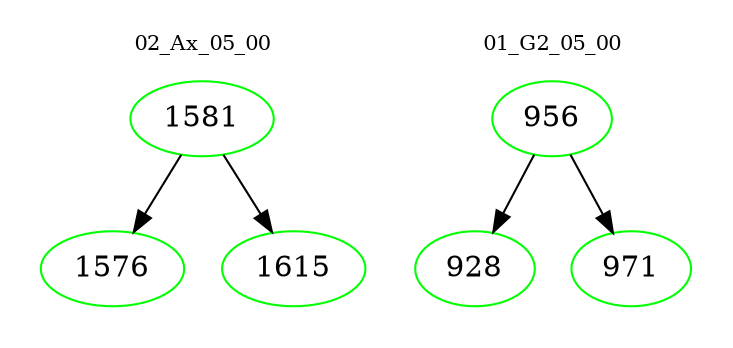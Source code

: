 digraph{
subgraph cluster_0 {
color = white
label = "02_Ax_05_00";
fontsize=10;
T0_1581 [label="1581", color="green"]
T0_1581 -> T0_1576 [color="black"]
T0_1576 [label="1576", color="green"]
T0_1581 -> T0_1615 [color="black"]
T0_1615 [label="1615", color="green"]
}
subgraph cluster_1 {
color = white
label = "01_G2_05_00";
fontsize=10;
T1_956 [label="956", color="green"]
T1_956 -> T1_928 [color="black"]
T1_928 [label="928", color="green"]
T1_956 -> T1_971 [color="black"]
T1_971 [label="971", color="green"]
}
}
